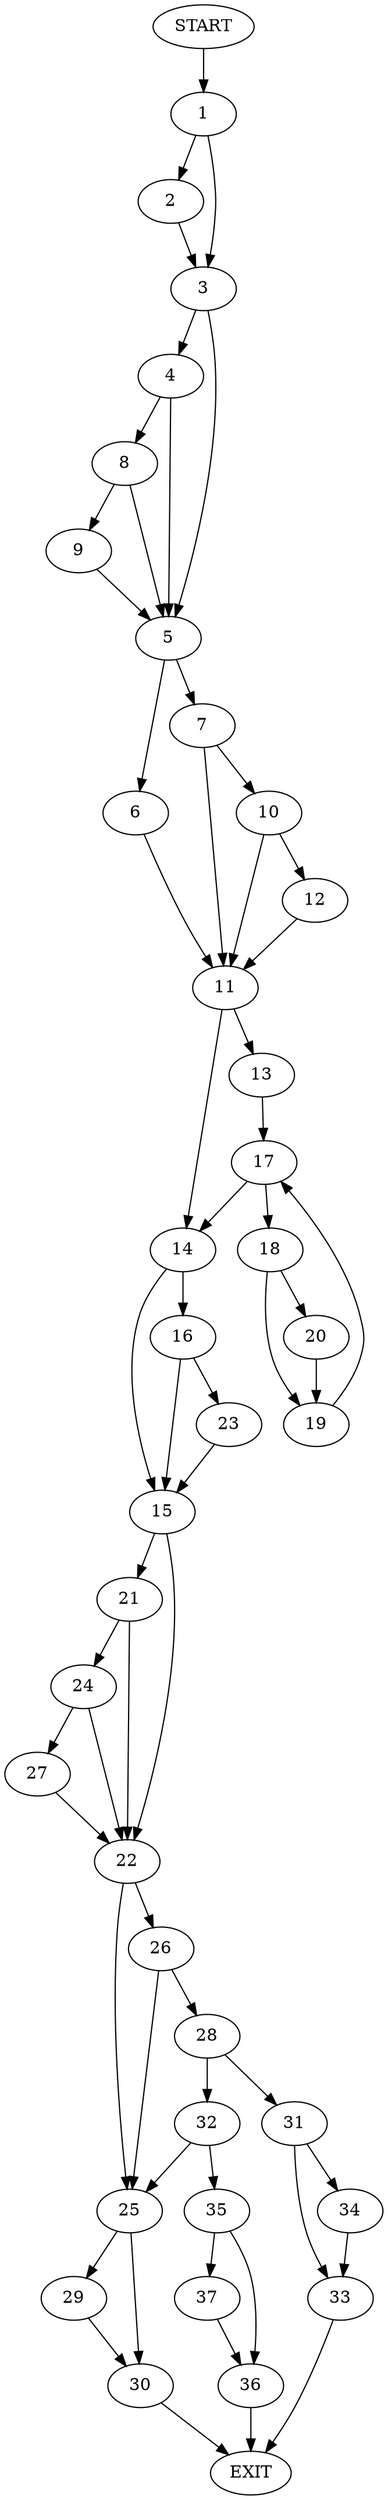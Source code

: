 digraph {
0 [label="START"]
38 [label="EXIT"]
0 -> 1
1 -> 2
1 -> 3
2 -> 3
3 -> 4
3 -> 5
5 -> 6
5 -> 7
4 -> 8
4 -> 5
8 -> 9
8 -> 5
9 -> 5
7 -> 10
7 -> 11
6 -> 11
10 -> 12
10 -> 11
11 -> 13
11 -> 14
12 -> 11
14 -> 15
14 -> 16
13 -> 17
17 -> 14
17 -> 18
18 -> 19
18 -> 20
20 -> 19
19 -> 17
15 -> 21
15 -> 22
16 -> 23
16 -> 15
23 -> 15
21 -> 24
21 -> 22
22 -> 25
22 -> 26
24 -> 27
24 -> 22
27 -> 22
26 -> 25
26 -> 28
25 -> 29
25 -> 30
28 -> 31
28 -> 32
31 -> 33
31 -> 34
32 -> 35
32 -> 25
35 -> 36
35 -> 37
36 -> 38
37 -> 36
33 -> 38
34 -> 33
29 -> 30
30 -> 38
}
